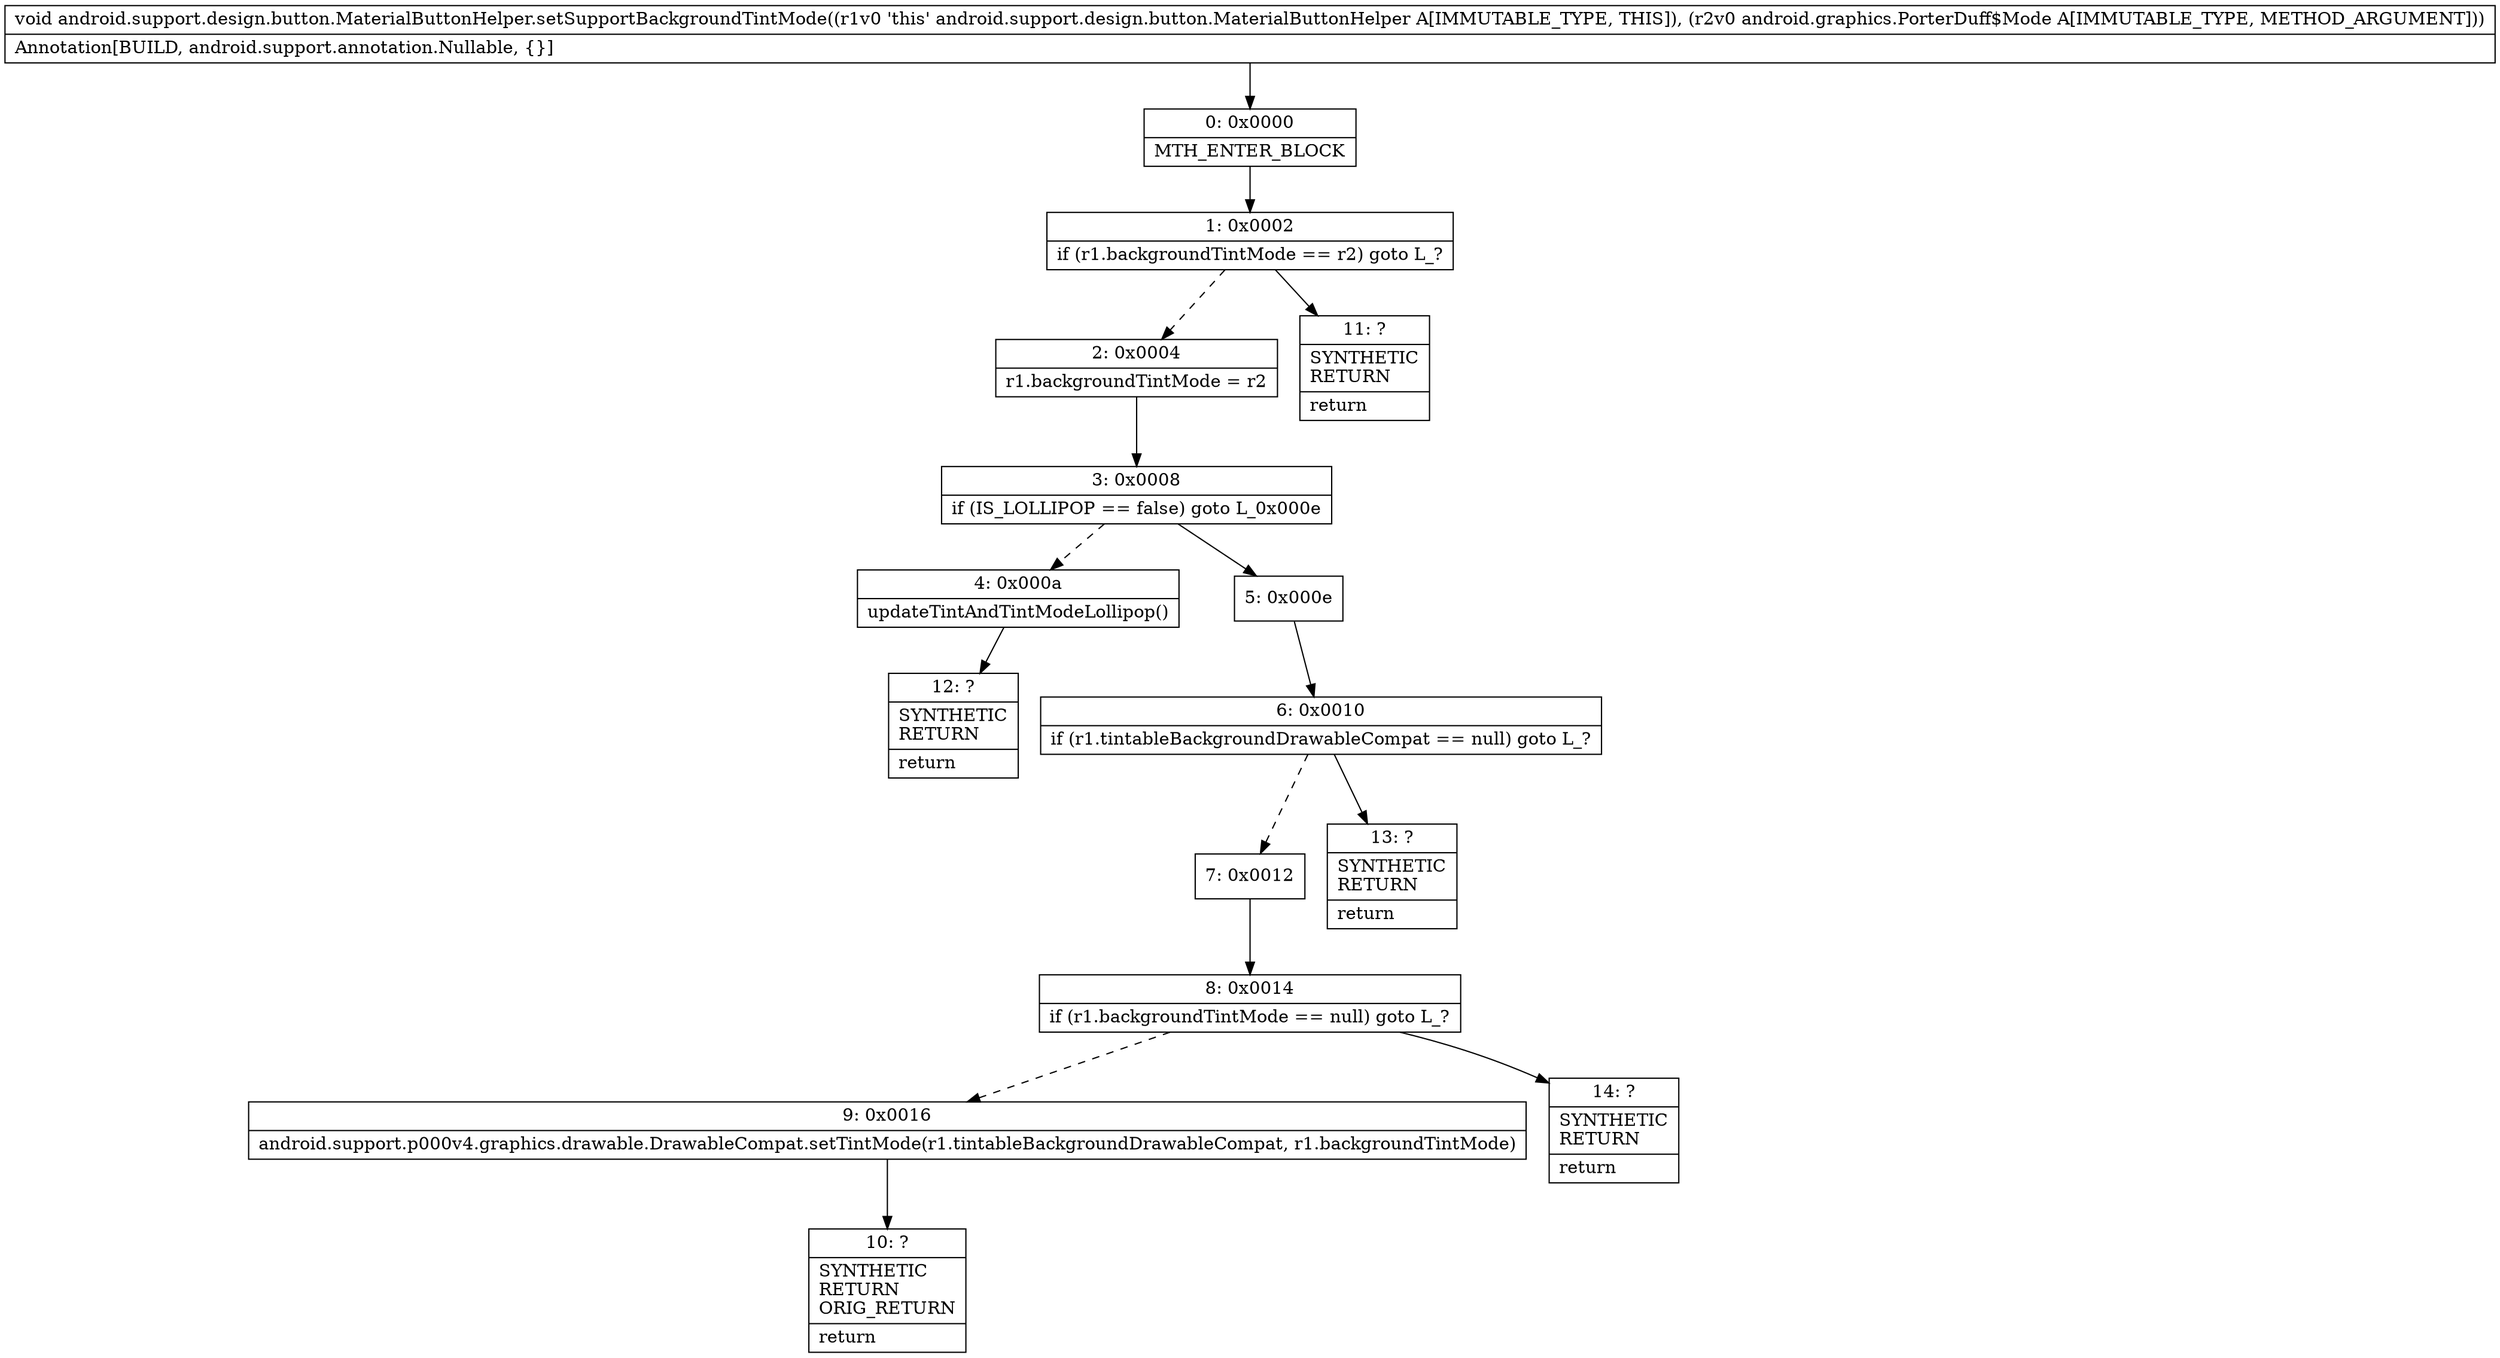 digraph "CFG forandroid.support.design.button.MaterialButtonHelper.setSupportBackgroundTintMode(Landroid\/graphics\/PorterDuff$Mode;)V" {
Node_0 [shape=record,label="{0\:\ 0x0000|MTH_ENTER_BLOCK\l}"];
Node_1 [shape=record,label="{1\:\ 0x0002|if (r1.backgroundTintMode == r2) goto L_?\l}"];
Node_2 [shape=record,label="{2\:\ 0x0004|r1.backgroundTintMode = r2\l}"];
Node_3 [shape=record,label="{3\:\ 0x0008|if (IS_LOLLIPOP == false) goto L_0x000e\l}"];
Node_4 [shape=record,label="{4\:\ 0x000a|updateTintAndTintModeLollipop()\l}"];
Node_5 [shape=record,label="{5\:\ 0x000e}"];
Node_6 [shape=record,label="{6\:\ 0x0010|if (r1.tintableBackgroundDrawableCompat == null) goto L_?\l}"];
Node_7 [shape=record,label="{7\:\ 0x0012}"];
Node_8 [shape=record,label="{8\:\ 0x0014|if (r1.backgroundTintMode == null) goto L_?\l}"];
Node_9 [shape=record,label="{9\:\ 0x0016|android.support.p000v4.graphics.drawable.DrawableCompat.setTintMode(r1.tintableBackgroundDrawableCompat, r1.backgroundTintMode)\l}"];
Node_10 [shape=record,label="{10\:\ ?|SYNTHETIC\lRETURN\lORIG_RETURN\l|return\l}"];
Node_11 [shape=record,label="{11\:\ ?|SYNTHETIC\lRETURN\l|return\l}"];
Node_12 [shape=record,label="{12\:\ ?|SYNTHETIC\lRETURN\l|return\l}"];
Node_13 [shape=record,label="{13\:\ ?|SYNTHETIC\lRETURN\l|return\l}"];
Node_14 [shape=record,label="{14\:\ ?|SYNTHETIC\lRETURN\l|return\l}"];
MethodNode[shape=record,label="{void android.support.design.button.MaterialButtonHelper.setSupportBackgroundTintMode((r1v0 'this' android.support.design.button.MaterialButtonHelper A[IMMUTABLE_TYPE, THIS]), (r2v0 android.graphics.PorterDuff$Mode A[IMMUTABLE_TYPE, METHOD_ARGUMENT]))  | Annotation[BUILD, android.support.annotation.Nullable, \{\}]\l}"];
MethodNode -> Node_0;
Node_0 -> Node_1;
Node_1 -> Node_2[style=dashed];
Node_1 -> Node_11;
Node_2 -> Node_3;
Node_3 -> Node_4[style=dashed];
Node_3 -> Node_5;
Node_4 -> Node_12;
Node_5 -> Node_6;
Node_6 -> Node_7[style=dashed];
Node_6 -> Node_13;
Node_7 -> Node_8;
Node_8 -> Node_9[style=dashed];
Node_8 -> Node_14;
Node_9 -> Node_10;
}


